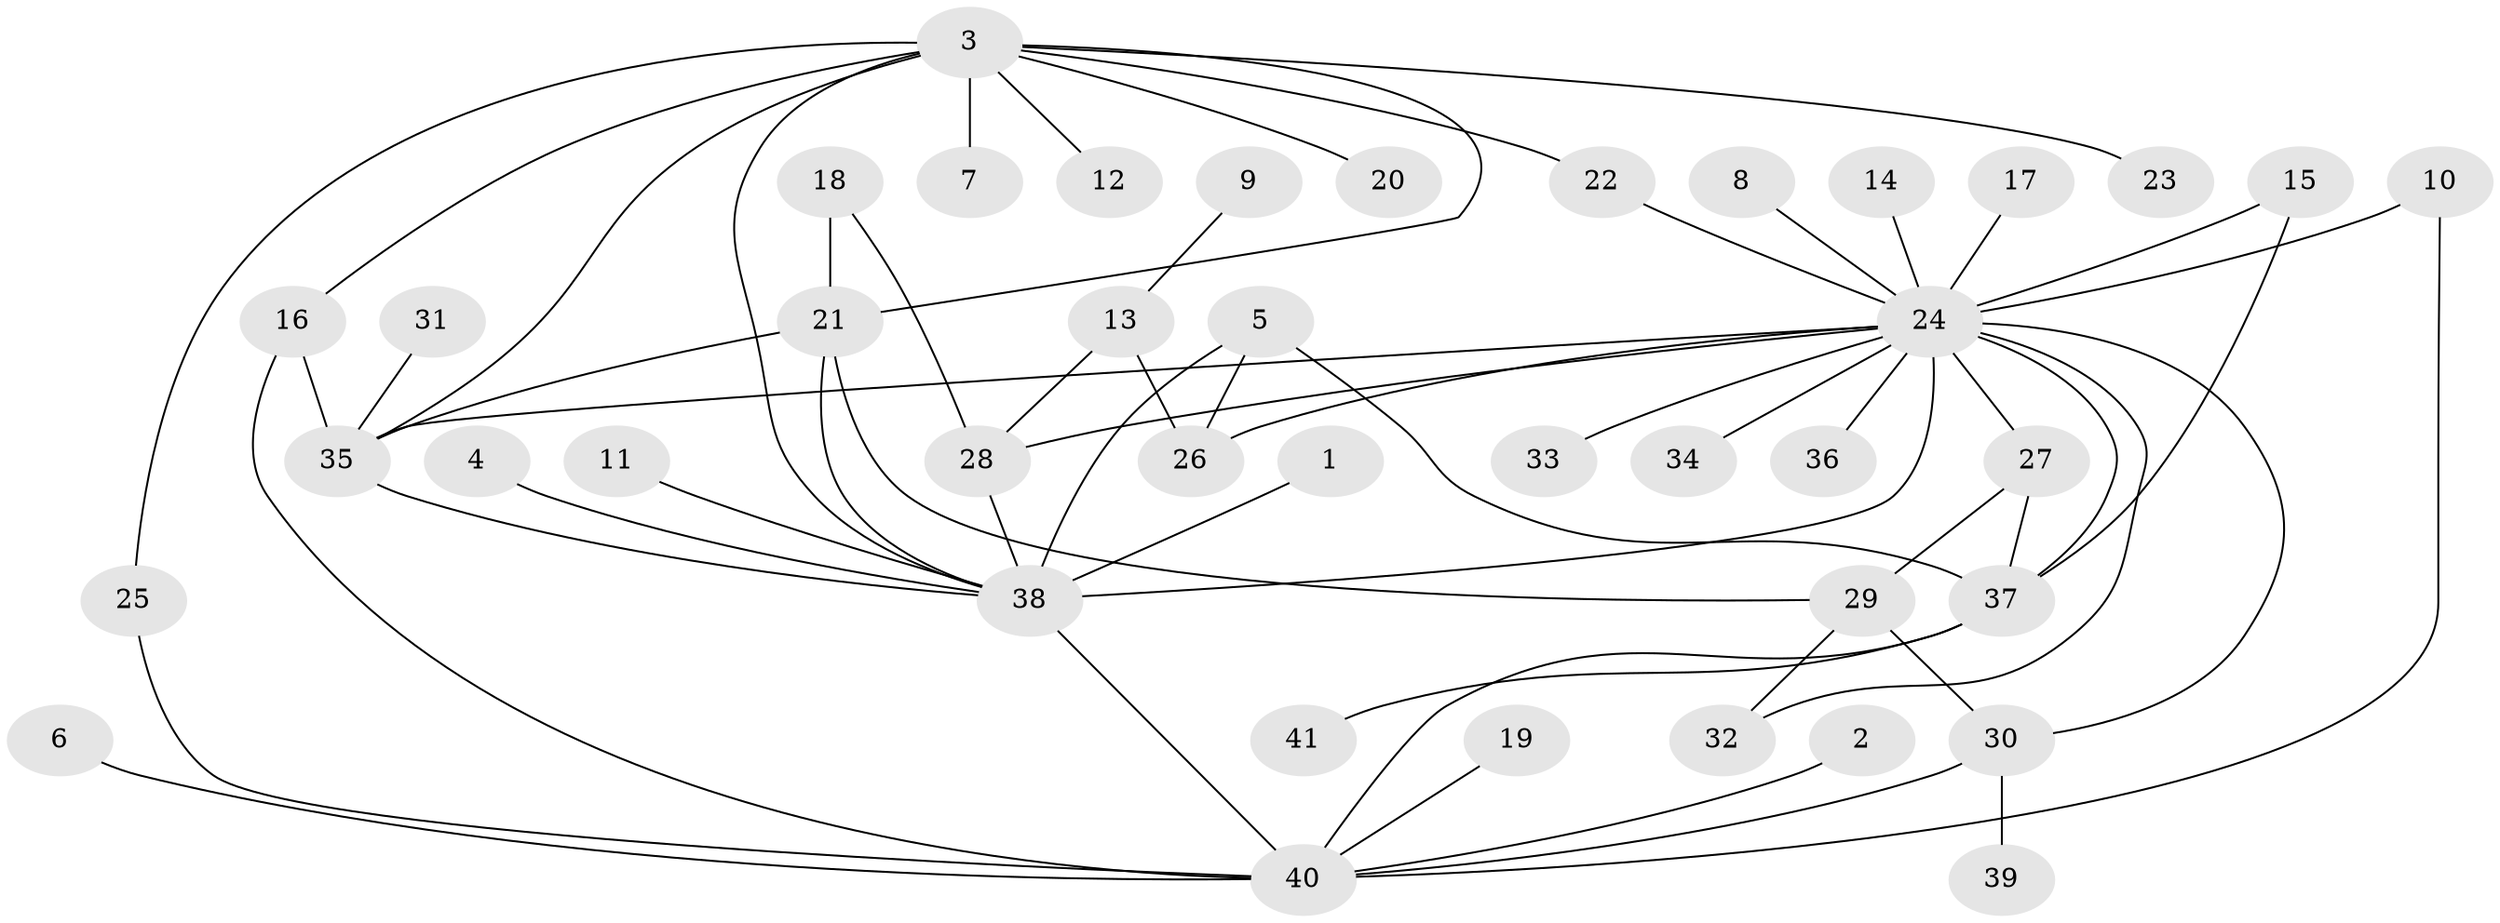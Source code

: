 // original degree distribution, {6: 0.036585365853658534, 14: 0.012195121951219513, 12: 0.012195121951219513, 5: 0.036585365853658534, 1: 0.3780487804878049, 7: 0.012195121951219513, 2: 0.2926829268292683, 18: 0.012195121951219513, 4: 0.07317073170731707, 3: 0.13414634146341464}
// Generated by graph-tools (version 1.1) at 2025/49/03/09/25 03:49:52]
// undirected, 41 vertices, 61 edges
graph export_dot {
graph [start="1"]
  node [color=gray90,style=filled];
  1;
  2;
  3;
  4;
  5;
  6;
  7;
  8;
  9;
  10;
  11;
  12;
  13;
  14;
  15;
  16;
  17;
  18;
  19;
  20;
  21;
  22;
  23;
  24;
  25;
  26;
  27;
  28;
  29;
  30;
  31;
  32;
  33;
  34;
  35;
  36;
  37;
  38;
  39;
  40;
  41;
  1 -- 38 [weight=1.0];
  2 -- 40 [weight=1.0];
  3 -- 7 [weight=1.0];
  3 -- 12 [weight=1.0];
  3 -- 16 [weight=1.0];
  3 -- 20 [weight=1.0];
  3 -- 21 [weight=1.0];
  3 -- 22 [weight=1.0];
  3 -- 23 [weight=1.0];
  3 -- 25 [weight=1.0];
  3 -- 35 [weight=1.0];
  3 -- 38 [weight=2.0];
  4 -- 38 [weight=1.0];
  5 -- 26 [weight=1.0];
  5 -- 37 [weight=1.0];
  5 -- 38 [weight=1.0];
  6 -- 40 [weight=1.0];
  8 -- 24 [weight=1.0];
  9 -- 13 [weight=1.0];
  10 -- 24 [weight=1.0];
  10 -- 40 [weight=1.0];
  11 -- 38 [weight=1.0];
  13 -- 26 [weight=1.0];
  13 -- 28 [weight=1.0];
  14 -- 24 [weight=1.0];
  15 -- 24 [weight=1.0];
  15 -- 37 [weight=1.0];
  16 -- 35 [weight=1.0];
  16 -- 40 [weight=1.0];
  17 -- 24 [weight=1.0];
  18 -- 21 [weight=1.0];
  18 -- 28 [weight=1.0];
  19 -- 40 [weight=1.0];
  21 -- 29 [weight=1.0];
  21 -- 35 [weight=1.0];
  21 -- 38 [weight=1.0];
  22 -- 24 [weight=1.0];
  24 -- 26 [weight=1.0];
  24 -- 27 [weight=2.0];
  24 -- 28 [weight=1.0];
  24 -- 30 [weight=1.0];
  24 -- 32 [weight=1.0];
  24 -- 33 [weight=1.0];
  24 -- 34 [weight=1.0];
  24 -- 35 [weight=1.0];
  24 -- 36 [weight=1.0];
  24 -- 37 [weight=1.0];
  24 -- 38 [weight=2.0];
  25 -- 40 [weight=1.0];
  27 -- 29 [weight=2.0];
  27 -- 37 [weight=1.0];
  28 -- 38 [weight=1.0];
  29 -- 30 [weight=1.0];
  29 -- 32 [weight=1.0];
  30 -- 39 [weight=1.0];
  30 -- 40 [weight=1.0];
  31 -- 35 [weight=1.0];
  35 -- 38 [weight=1.0];
  37 -- 40 [weight=2.0];
  37 -- 41 [weight=1.0];
  38 -- 40 [weight=3.0];
}
